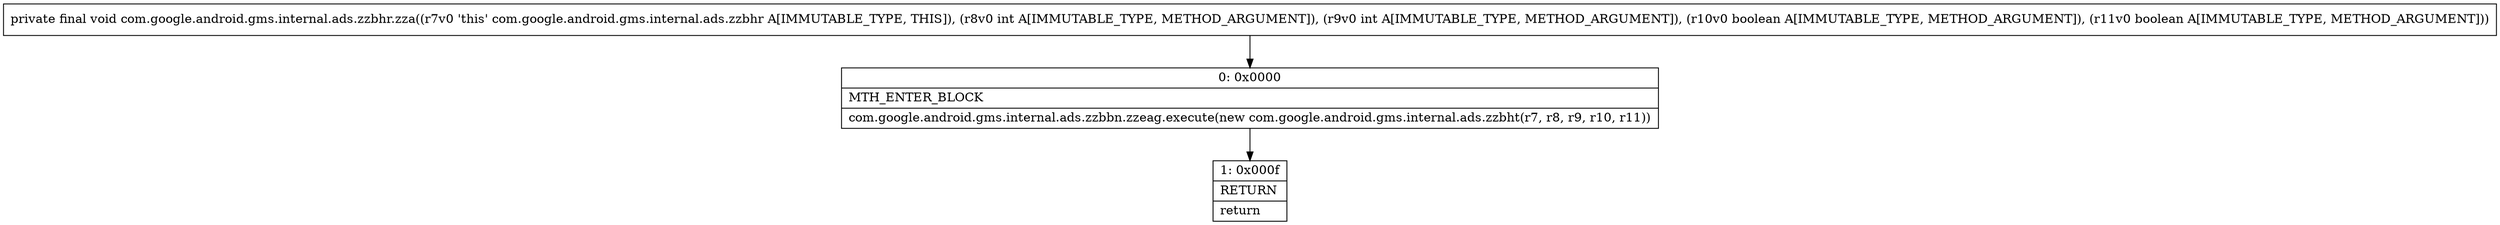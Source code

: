 digraph "CFG forcom.google.android.gms.internal.ads.zzbhr.zza(IIZZ)V" {
Node_0 [shape=record,label="{0\:\ 0x0000|MTH_ENTER_BLOCK\l|com.google.android.gms.internal.ads.zzbbn.zzeag.execute(new com.google.android.gms.internal.ads.zzbht(r7, r8, r9, r10, r11))\l}"];
Node_1 [shape=record,label="{1\:\ 0x000f|RETURN\l|return\l}"];
MethodNode[shape=record,label="{private final void com.google.android.gms.internal.ads.zzbhr.zza((r7v0 'this' com.google.android.gms.internal.ads.zzbhr A[IMMUTABLE_TYPE, THIS]), (r8v0 int A[IMMUTABLE_TYPE, METHOD_ARGUMENT]), (r9v0 int A[IMMUTABLE_TYPE, METHOD_ARGUMENT]), (r10v0 boolean A[IMMUTABLE_TYPE, METHOD_ARGUMENT]), (r11v0 boolean A[IMMUTABLE_TYPE, METHOD_ARGUMENT])) }"];
MethodNode -> Node_0;
Node_0 -> Node_1;
}


